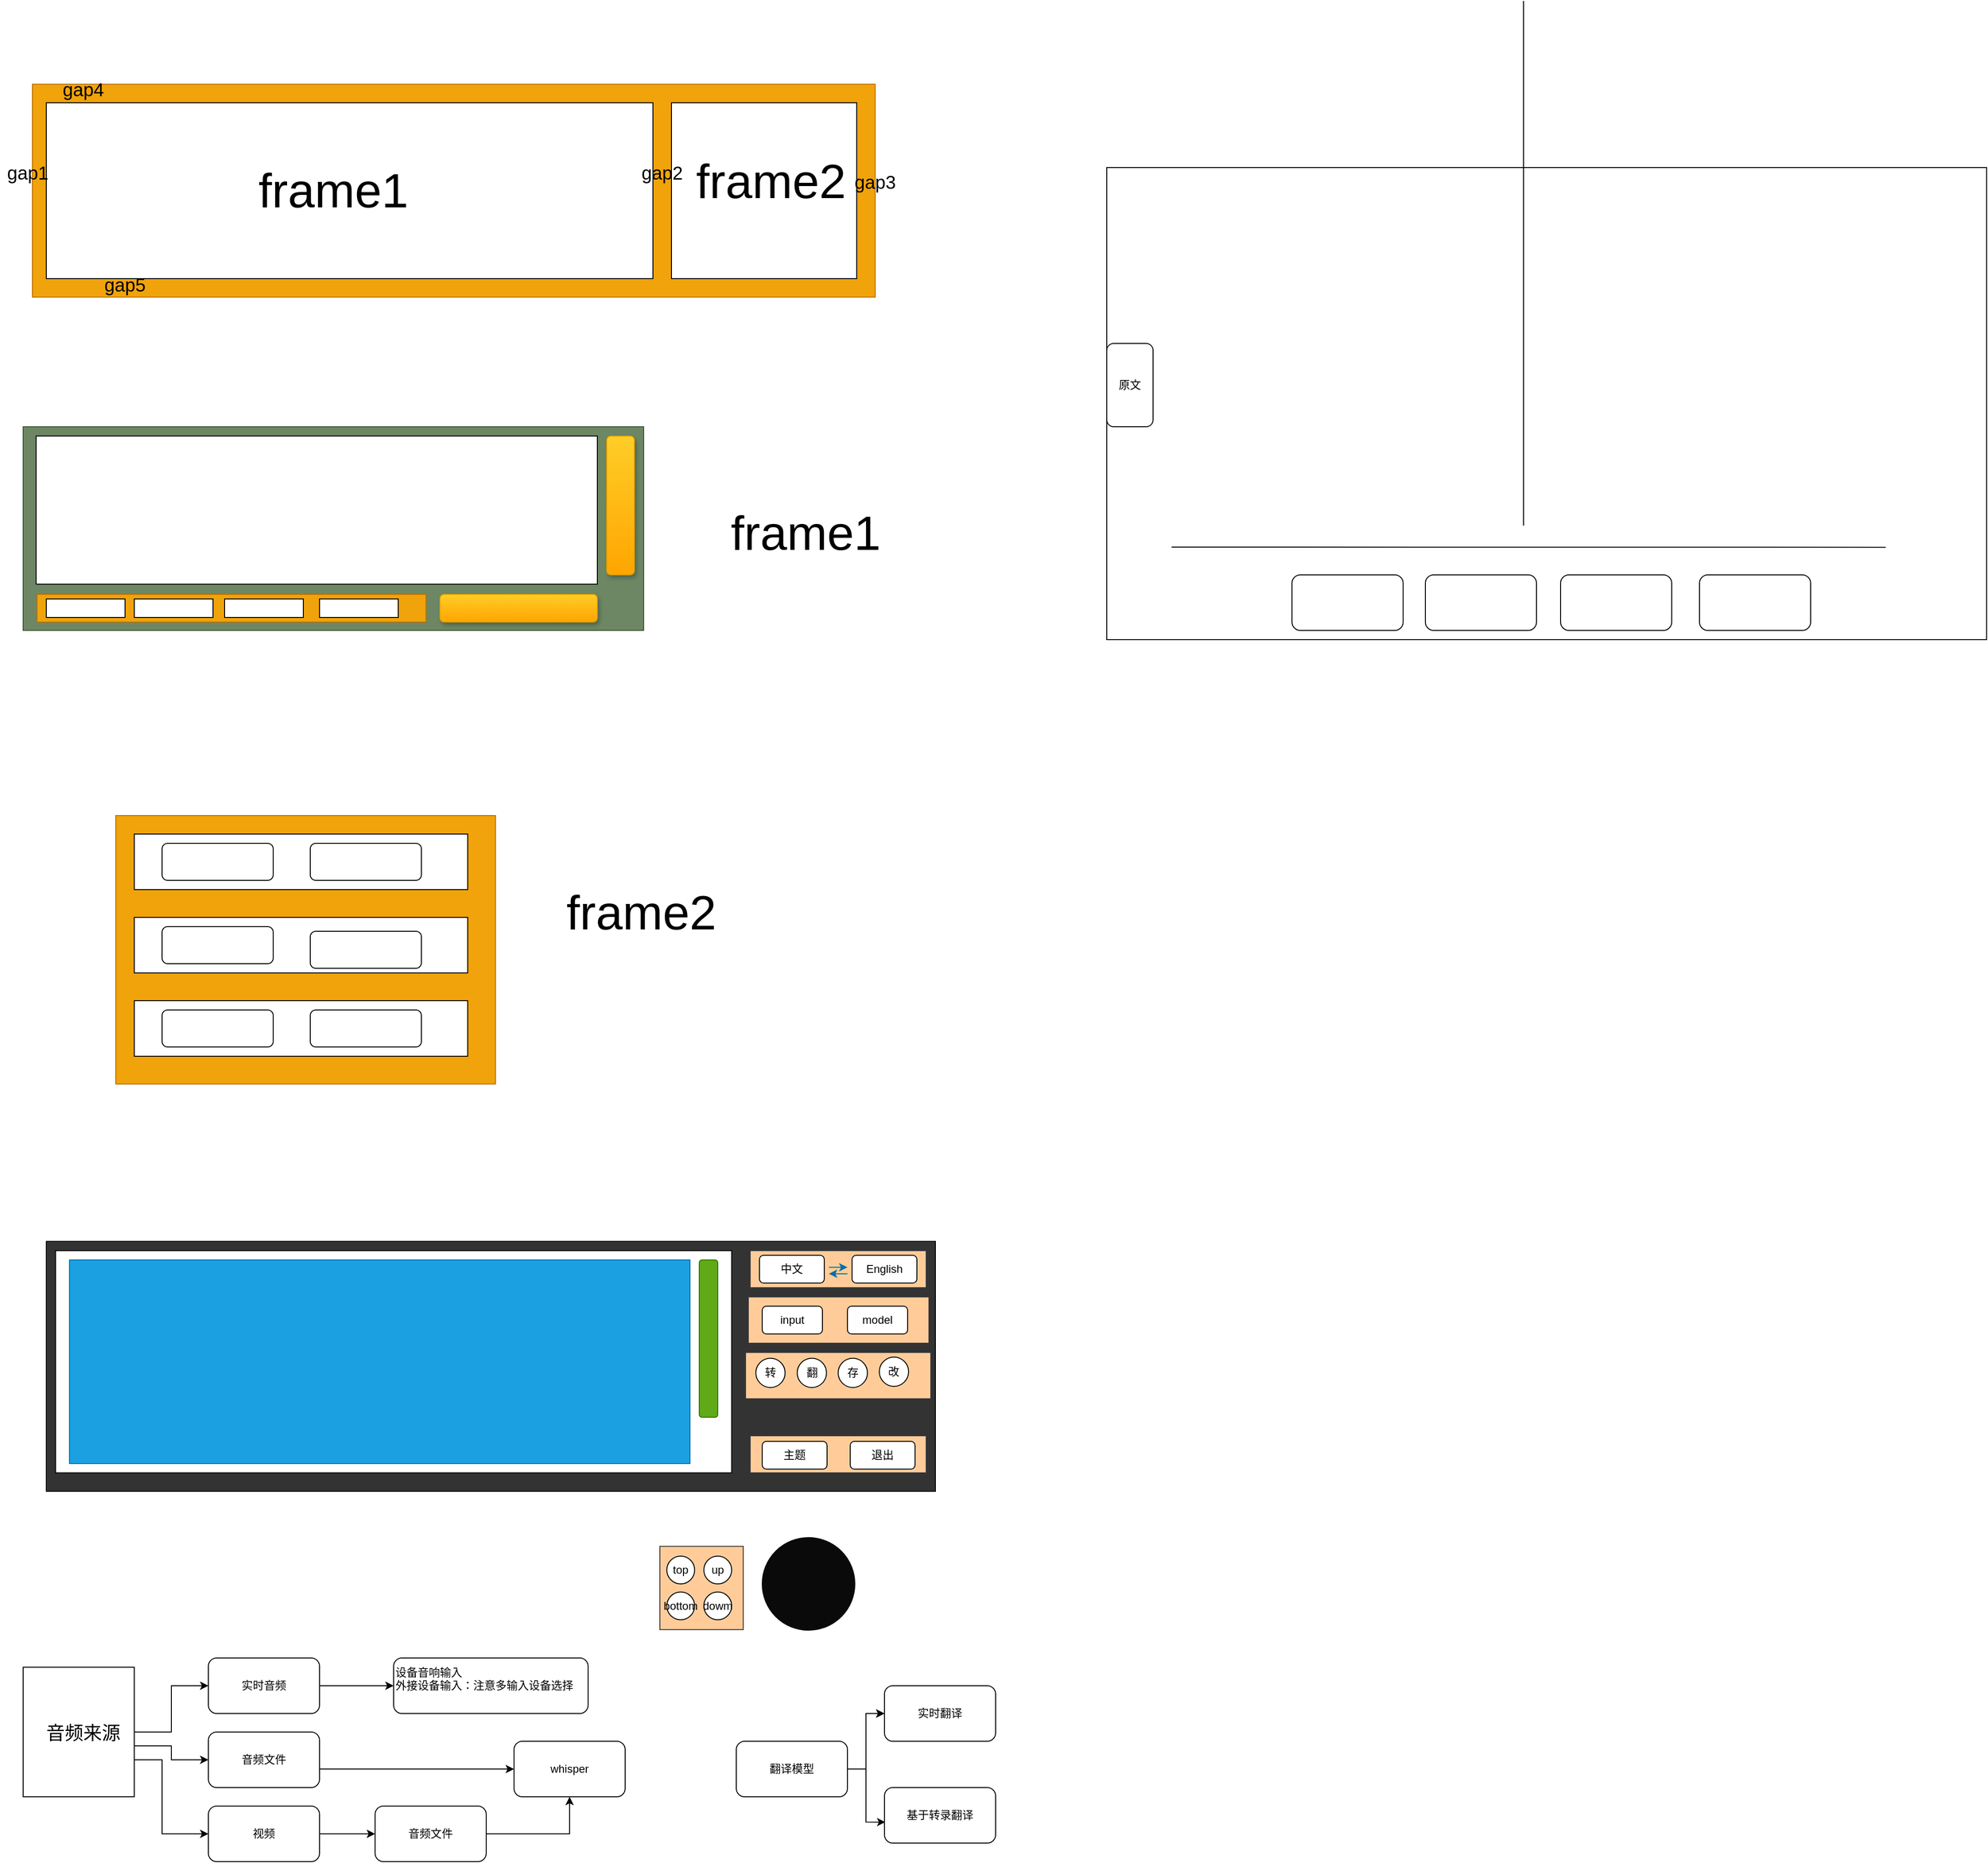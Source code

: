 <mxfile version="23.1.5" type="device">
  <diagram name="第 1 页" id="V5EbNqes7gqMUMs8YMRe">
    <mxGraphModel dx="4780" dy="4441" grid="1" gridSize="10" guides="1" tooltips="1" connect="1" arrows="1" fold="1" page="1" pageScale="1" pageWidth="1169" pageHeight="827" math="0" shadow="0">
      <root>
        <mxCell id="0" />
        <mxCell id="1" parent="0" />
        <mxCell id="Vj6sFvklFlHXh2tWmXzL-31" value="" style="group" parent="1" vertex="1" connectable="0">
          <mxGeometry x="807.5" y="459.38" width="105" height="110" as="geometry" />
        </mxCell>
        <mxCell id="Vj6sFvklFlHXh2tWmXzL-32" value="" style="rounded=0;whiteSpace=wrap;html=1;fillColor=#ffcc99;strokeColor=#36393d;" parent="Vj6sFvklFlHXh2tWmXzL-31" vertex="1">
          <mxGeometry width="90" height="90" as="geometry" />
        </mxCell>
        <mxCell id="Vj6sFvklFlHXh2tWmXzL-39" value="" style="group" parent="Vj6sFvklFlHXh2tWmXzL-31" vertex="1" connectable="0">
          <mxGeometry x="7.5" y="10.63" width="70" height="68.75" as="geometry" />
        </mxCell>
        <mxCell id="Vj6sFvklFlHXh2tWmXzL-34" value="top" style="ellipse;whiteSpace=wrap;html=1;aspect=fixed;" parent="Vj6sFvklFlHXh2tWmXzL-39" vertex="1">
          <mxGeometry width="30" height="30" as="geometry" />
        </mxCell>
        <mxCell id="Vj6sFvklFlHXh2tWmXzL-35" value="up" style="ellipse;whiteSpace=wrap;html=1;aspect=fixed;" parent="Vj6sFvklFlHXh2tWmXzL-39" vertex="1">
          <mxGeometry x="40" width="30" height="30" as="geometry" />
        </mxCell>
        <mxCell id="Vj6sFvklFlHXh2tWmXzL-36" value="bottom" style="ellipse;whiteSpace=wrap;html=1;aspect=fixed;" parent="Vj6sFvklFlHXh2tWmXzL-39" vertex="1">
          <mxGeometry y="38.75" width="30" height="30" as="geometry" />
        </mxCell>
        <mxCell id="Vj6sFvklFlHXh2tWmXzL-37" value="dowm" style="ellipse;whiteSpace=wrap;html=1;aspect=fixed;" parent="Vj6sFvklFlHXh2tWmXzL-39" vertex="1">
          <mxGeometry x="40" y="38.75" width="30" height="30" as="geometry" />
        </mxCell>
        <mxCell id="z3aPTN1xRcMKhVOIMbqU-1" value="" style="rounded=0;whiteSpace=wrap;html=1;fillColor=#333333;" parent="1" vertex="1">
          <mxGeometry x="145" y="130" width="960" height="270" as="geometry" />
        </mxCell>
        <mxCell id="z3aPTN1xRcMKhVOIMbqU-2" value="" style="rounded=0;whiteSpace=wrap;html=1;" parent="1" vertex="1">
          <mxGeometry x="155" y="140" width="730" height="240" as="geometry" />
        </mxCell>
        <mxCell id="iYKhy5-TffIa7aATphuN-3" style="edgeStyle=orthogonalEdgeStyle;rounded=0;orthogonalLoop=1;jettySize=auto;html=1;entryX=0;entryY=0.5;entryDx=0;entryDy=0;" parent="1" source="z3aPTN1xRcMKhVOIMbqU-23" target="iYKhy5-TffIa7aATphuN-2" edge="1">
          <mxGeometry relative="1" as="geometry" />
        </mxCell>
        <mxCell id="z3aPTN1xRcMKhVOIMbqU-23" value="" style="rounded=0;whiteSpace=wrap;html=1;" parent="1" vertex="1">
          <mxGeometry x="120" y="590" width="120" height="140" as="geometry" />
        </mxCell>
        <mxCell id="iYKhy5-TffIa7aATphuN-8" style="edgeStyle=orthogonalEdgeStyle;rounded=0;orthogonalLoop=1;jettySize=auto;html=1;exitX=1;exitY=0.75;exitDx=0;exitDy=0;entryX=0;entryY=0.5;entryDx=0;entryDy=0;" parent="1" source="iYKhy5-TffIa7aATphuN-1" target="iYKhy5-TffIa7aATphuN-6" edge="1">
          <mxGeometry relative="1" as="geometry" />
        </mxCell>
        <mxCell id="iYKhy5-TffIa7aATphuN-9" style="edgeStyle=orthogonalEdgeStyle;rounded=0;orthogonalLoop=1;jettySize=auto;html=1;exitX=1;exitY=1;exitDx=0;exitDy=0;entryX=0;entryY=0.5;entryDx=0;entryDy=0;" parent="1" source="iYKhy5-TffIa7aATphuN-1" target="iYKhy5-TffIa7aATphuN-7" edge="1">
          <mxGeometry relative="1" as="geometry">
            <Array as="points">
              <mxPoint x="270" y="690" />
              <mxPoint x="270" y="770" />
            </Array>
          </mxGeometry>
        </mxCell>
        <mxCell id="iYKhy5-TffIa7aATphuN-1" value="&lt;font style=&quot;font-size: 20px;&quot;&gt;音频来源&lt;/font&gt;" style="text;html=1;align=center;verticalAlign=middle;whiteSpace=wrap;rounded=0;" parent="1" vertex="1">
          <mxGeometry x="130" y="630" width="110" height="60" as="geometry" />
        </mxCell>
        <mxCell id="iYKhy5-TffIa7aATphuN-5" value="" style="edgeStyle=orthogonalEdgeStyle;rounded=0;orthogonalLoop=1;jettySize=auto;html=1;" parent="1" source="iYKhy5-TffIa7aATphuN-2" target="iYKhy5-TffIa7aATphuN-4" edge="1">
          <mxGeometry relative="1" as="geometry" />
        </mxCell>
        <mxCell id="iYKhy5-TffIa7aATphuN-2" value="实时音频" style="rounded=1;whiteSpace=wrap;html=1;" parent="1" vertex="1">
          <mxGeometry x="320" y="580" width="120" height="60" as="geometry" />
        </mxCell>
        <mxCell id="iYKhy5-TffIa7aATphuN-4" value="设备音响输入&lt;br&gt;外接设备输入：注意多输入设备选择&lt;br&gt;&lt;div style=&quot;&quot;&gt;&lt;br&gt;&lt;/div&gt;" style="rounded=1;whiteSpace=wrap;html=1;align=left;" parent="1" vertex="1">
          <mxGeometry x="520" y="580" width="210" height="60" as="geometry" />
        </mxCell>
        <mxCell id="iYKhy5-TffIa7aATphuN-12" style="edgeStyle=orthogonalEdgeStyle;rounded=0;orthogonalLoop=1;jettySize=auto;html=1;entryX=0;entryY=0.5;entryDx=0;entryDy=0;" parent="1" source="iYKhy5-TffIa7aATphuN-6" target="iYKhy5-TffIa7aATphuN-14" edge="1">
          <mxGeometry relative="1" as="geometry">
            <mxPoint x="700" y="690" as="targetPoint" />
            <Array as="points">
              <mxPoint x="570" y="700" />
              <mxPoint x="570" y="700" />
            </Array>
          </mxGeometry>
        </mxCell>
        <mxCell id="iYKhy5-TffIa7aATphuN-6" value="音频文件" style="rounded=1;whiteSpace=wrap;html=1;" parent="1" vertex="1">
          <mxGeometry x="320" y="660" width="120" height="60" as="geometry" />
        </mxCell>
        <mxCell id="iYKhy5-TffIa7aATphuN-11" style="edgeStyle=orthogonalEdgeStyle;rounded=0;orthogonalLoop=1;jettySize=auto;html=1;entryX=0;entryY=0.5;entryDx=0;entryDy=0;" parent="1" source="iYKhy5-TffIa7aATphuN-7" target="iYKhy5-TffIa7aATphuN-10" edge="1">
          <mxGeometry relative="1" as="geometry" />
        </mxCell>
        <mxCell id="iYKhy5-TffIa7aATphuN-7" value="视频" style="rounded=1;whiteSpace=wrap;html=1;" parent="1" vertex="1">
          <mxGeometry x="320" y="740" width="120" height="60" as="geometry" />
        </mxCell>
        <mxCell id="iYKhy5-TffIa7aATphuN-13" style="edgeStyle=orthogonalEdgeStyle;rounded=0;orthogonalLoop=1;jettySize=auto;html=1;entryX=0.5;entryY=1;entryDx=0;entryDy=0;" parent="1" source="iYKhy5-TffIa7aATphuN-10" target="iYKhy5-TffIa7aATphuN-14" edge="1">
          <mxGeometry relative="1" as="geometry">
            <mxPoint x="750" y="710" as="targetPoint" />
          </mxGeometry>
        </mxCell>
        <mxCell id="iYKhy5-TffIa7aATphuN-10" value="音频文件" style="rounded=1;whiteSpace=wrap;html=1;" parent="1" vertex="1">
          <mxGeometry x="500" y="740" width="120" height="60" as="geometry" />
        </mxCell>
        <mxCell id="iYKhy5-TffIa7aATphuN-14" value="whisper" style="rounded=1;whiteSpace=wrap;html=1;" parent="1" vertex="1">
          <mxGeometry x="650" y="670" width="120" height="60" as="geometry" />
        </mxCell>
        <mxCell id="iYKhy5-TffIa7aATphuN-17" value="" style="edgeStyle=orthogonalEdgeStyle;rounded=0;orthogonalLoop=1;jettySize=auto;html=1;" parent="1" source="iYKhy5-TffIa7aATphuN-15" target="iYKhy5-TffIa7aATphuN-16" edge="1">
          <mxGeometry relative="1" as="geometry" />
        </mxCell>
        <mxCell id="iYKhy5-TffIa7aATphuN-18" value="" style="edgeStyle=orthogonalEdgeStyle;rounded=0;orthogonalLoop=1;jettySize=auto;html=1;" parent="1" source="iYKhy5-TffIa7aATphuN-15" target="iYKhy5-TffIa7aATphuN-16" edge="1">
          <mxGeometry relative="1" as="geometry" />
        </mxCell>
        <mxCell id="iYKhy5-TffIa7aATphuN-19" style="edgeStyle=orthogonalEdgeStyle;rounded=0;orthogonalLoop=1;jettySize=auto;html=1;entryX=0.008;entryY=0.622;entryDx=0;entryDy=0;entryPerimeter=0;" parent="1" source="iYKhy5-TffIa7aATphuN-15" target="iYKhy5-TffIa7aATphuN-20" edge="1">
          <mxGeometry relative="1" as="geometry">
            <mxPoint x="1030" y="760" as="targetPoint" />
          </mxGeometry>
        </mxCell>
        <mxCell id="iYKhy5-TffIa7aATphuN-15" value="翻译模型" style="rounded=1;whiteSpace=wrap;html=1;" parent="1" vertex="1">
          <mxGeometry x="890" y="670" width="120" height="60" as="geometry" />
        </mxCell>
        <mxCell id="iYKhy5-TffIa7aATphuN-16" value="实时翻译" style="rounded=1;whiteSpace=wrap;html=1;" parent="1" vertex="1">
          <mxGeometry x="1050" y="610" width="120" height="60" as="geometry" />
        </mxCell>
        <mxCell id="iYKhy5-TffIa7aATphuN-20" value="基于转录翻译" style="rounded=1;whiteSpace=wrap;html=1;" parent="1" vertex="1">
          <mxGeometry x="1050" y="720" width="120" height="60" as="geometry" />
        </mxCell>
        <mxCell id="Vj6sFvklFlHXh2tWmXzL-15" value="" style="group" parent="1" vertex="1" connectable="0">
          <mxGeometry x="905" y="140" width="190" height="40" as="geometry" />
        </mxCell>
        <mxCell id="Vj6sFvklFlHXh2tWmXzL-3" value="" style="rounded=0;whiteSpace=wrap;html=1;fillColor=#ffcc99;strokeColor=#36393d;" parent="Vj6sFvklFlHXh2tWmXzL-15" vertex="1">
          <mxGeometry width="190" height="40" as="geometry" />
        </mxCell>
        <mxCell id="Vj6sFvklFlHXh2tWmXzL-4" value="中文" style="rounded=1;whiteSpace=wrap;html=1;" parent="Vj6sFvklFlHXh2tWmXzL-15" vertex="1">
          <mxGeometry x="10" y="5" width="70" height="30" as="geometry" />
        </mxCell>
        <mxCell id="Vj6sFvklFlHXh2tWmXzL-5" value="English" style="rounded=1;whiteSpace=wrap;html=1;" parent="Vj6sFvklFlHXh2tWmXzL-15" vertex="1">
          <mxGeometry x="110" y="5" width="70" height="30" as="geometry" />
        </mxCell>
        <mxCell id="Vj6sFvklFlHXh2tWmXzL-12" value="" style="group" parent="Vj6sFvklFlHXh2tWmXzL-15" vertex="1" connectable="0">
          <mxGeometry x="85" y="18" width="20" height="7" as="geometry" />
        </mxCell>
        <mxCell id="Vj6sFvklFlHXh2tWmXzL-6" value="" style="endArrow=classic;html=1;rounded=1;fillColor=#1ba1e2;strokeColor=#006EAF;curved=0;" parent="Vj6sFvklFlHXh2tWmXzL-12" edge="1">
          <mxGeometry width="50" height="50" relative="1" as="geometry">
            <mxPoint as="sourcePoint" />
            <mxPoint x="20" as="targetPoint" />
          </mxGeometry>
        </mxCell>
        <mxCell id="Vj6sFvklFlHXh2tWmXzL-7" value="" style="endArrow=classic;html=1;rounded=0;fillColor=#1ba1e2;strokeColor=#006EAF;" parent="Vj6sFvklFlHXh2tWmXzL-12" edge="1">
          <mxGeometry width="50" height="50" relative="1" as="geometry">
            <mxPoint x="20" y="7" as="sourcePoint" />
            <mxPoint y="7" as="targetPoint" />
          </mxGeometry>
        </mxCell>
        <mxCell id="Vj6sFvklFlHXh2tWmXzL-16" value="" style="rounded=0;whiteSpace=wrap;html=1;fillColor=#ffcc99;strokeColor=#36393d;" parent="1" vertex="1">
          <mxGeometry x="905" y="340" width="190" height="40" as="geometry" />
        </mxCell>
        <mxCell id="Vj6sFvklFlHXh2tWmXzL-17" value="" style="group" parent="1" vertex="1" connectable="0">
          <mxGeometry x="918" y="346" width="165" height="30" as="geometry" />
        </mxCell>
        <mxCell id="z3aPTN1xRcMKhVOIMbqU-21" value="退出" style="rounded=1;whiteSpace=wrap;html=1;" parent="Vj6sFvklFlHXh2tWmXzL-17" vertex="1">
          <mxGeometry x="95" width="70" height="30" as="geometry" />
        </mxCell>
        <mxCell id="Vj6sFvklFlHXh2tWmXzL-1" value="主题" style="rounded=1;whiteSpace=wrap;html=1;" parent="Vj6sFvklFlHXh2tWmXzL-17" vertex="1">
          <mxGeometry width="70" height="30" as="geometry" />
        </mxCell>
        <mxCell id="Vj6sFvklFlHXh2tWmXzL-22" value="" style="group" parent="1" vertex="1" connectable="0">
          <mxGeometry x="900" y="250" width="200" height="50" as="geometry" />
        </mxCell>
        <mxCell id="Vj6sFvklFlHXh2tWmXzL-23" value="" style="rounded=0;whiteSpace=wrap;html=1;fillColor=#ffcc99;strokeColor=#36393d;" parent="Vj6sFvklFlHXh2tWmXzL-22" vertex="1">
          <mxGeometry width="200" height="50" as="geometry" />
        </mxCell>
        <mxCell id="Vj6sFvklFlHXh2tWmXzL-24" value="转" style="ellipse;whiteSpace=wrap;html=1;aspect=fixed;" parent="Vj6sFvklFlHXh2tWmXzL-22" vertex="1">
          <mxGeometry x="11.111" y="6.25" width="31.579" height="31.579" as="geometry" />
        </mxCell>
        <mxCell id="Vj6sFvklFlHXh2tWmXzL-25" value="翻" style="ellipse;whiteSpace=wrap;html=1;aspect=fixed;" parent="Vj6sFvklFlHXh2tWmXzL-22" vertex="1">
          <mxGeometry x="55.789" y="6.25" width="31.579" height="31.579" as="geometry" />
        </mxCell>
        <mxCell id="Vj6sFvklFlHXh2tWmXzL-26" value="存" style="ellipse;whiteSpace=wrap;html=1;aspect=fixed;" parent="Vj6sFvklFlHXh2tWmXzL-22" vertex="1">
          <mxGeometry x="100" y="6.25" width="31.579" height="31.579" as="geometry" />
        </mxCell>
        <mxCell id="Vj6sFvklFlHXh2tWmXzL-27" value="改" style="ellipse;whiteSpace=wrap;html=1;aspect=fixed;" parent="Vj6sFvklFlHXh2tWmXzL-22" vertex="1">
          <mxGeometry x="144.444" y="5" width="31.579" height="31.579" as="geometry" />
        </mxCell>
        <mxCell id="Vj6sFvklFlHXh2tWmXzL-29" value="" style="rounded=0;whiteSpace=wrap;html=1;fillColor=#1ba1e2;fontColor=#ffffff;strokeColor=#006EAF;glass=0;shadow=0;" parent="1" vertex="1">
          <mxGeometry x="170" y="150" width="670" height="220" as="geometry" />
        </mxCell>
        <mxCell id="Vj6sFvklFlHXh2tWmXzL-30" value="" style="rounded=1;whiteSpace=wrap;html=1;fillColor=#60a917;fontColor=#ffffff;strokeColor=#2D7600;" parent="1" vertex="1">
          <mxGeometry x="850" y="150" width="20" height="170" as="geometry" />
        </mxCell>
        <mxCell id="Vj6sFvklFlHXh2tWmXzL-38" value="" style="ellipse;whiteSpace=wrap;html=1;aspect=fixed;fillColor=#0a0a0a;fontColor=#ffffff;strokeColor=#0d0d0d;" parent="1" vertex="1">
          <mxGeometry x="918" y="450" width="100" height="100" as="geometry" />
        </mxCell>
        <mxCell id="Vj6sFvklFlHXh2tWmXzL-40" value="" style="rounded=0;whiteSpace=wrap;html=1;fillColor=#f0a30a;fontColor=#000000;strokeColor=#BD7000;" parent="1" vertex="1">
          <mxGeometry x="130" y="-1120" width="910" height="230" as="geometry" />
        </mxCell>
        <mxCell id="Vj6sFvklFlHXh2tWmXzL-41" value="" style="rounded=0;whiteSpace=wrap;html=1;" parent="1" vertex="1">
          <mxGeometry x="145" y="-1100" width="655" height="190" as="geometry" />
        </mxCell>
        <mxCell id="Vj6sFvklFlHXh2tWmXzL-42" value="" style="rounded=0;whiteSpace=wrap;html=1;" parent="1" vertex="1">
          <mxGeometry x="820" y="-1100" width="200" height="190" as="geometry" />
        </mxCell>
        <mxCell id="Vj6sFvklFlHXh2tWmXzL-43" value="&lt;font style=&quot;font-size: 52px;&quot;&gt;frame1&lt;/font&gt;" style="text;html=1;align=center;verticalAlign=middle;whiteSpace=wrap;rounded=0;" parent="1" vertex="1">
          <mxGeometry x="320" y="-1030" width="270" height="50" as="geometry" />
        </mxCell>
        <mxCell id="Vj6sFvklFlHXh2tWmXzL-45" value="&lt;font style=&quot;font-size: 52px;&quot;&gt;frame2&lt;/font&gt;" style="text;html=1;align=center;verticalAlign=middle;whiteSpace=wrap;rounded=0;" parent="1" vertex="1">
          <mxGeometry x="830" y="-1040" width="195" height="50" as="geometry" />
        </mxCell>
        <mxCell id="Vj6sFvklFlHXh2tWmXzL-46" value="&lt;font style=&quot;font-size: 20px;&quot;&gt;gap5&lt;/font&gt;" style="text;html=1;align=center;verticalAlign=middle;whiteSpace=wrap;rounded=0;" parent="1" vertex="1">
          <mxGeometry x="200" y="-919" width="60" height="30" as="geometry" />
        </mxCell>
        <mxCell id="Vj6sFvklFlHXh2tWmXzL-47" value="&lt;font style=&quot;font-size: 20px;&quot;&gt;gap4&lt;/font&gt;" style="text;html=1;align=center;verticalAlign=middle;whiteSpace=wrap;rounded=0;" parent="1" vertex="1">
          <mxGeometry x="155" y="-1130" width="60" height="30" as="geometry" />
        </mxCell>
        <mxCell id="Vj6sFvklFlHXh2tWmXzL-48" value="&lt;font style=&quot;font-size: 20px;&quot;&gt;gap1&lt;/font&gt;" style="text;html=1;align=center;verticalAlign=middle;whiteSpace=wrap;rounded=0;" parent="1" vertex="1">
          <mxGeometry x="95" y="-1040" width="60" height="30" as="geometry" />
        </mxCell>
        <mxCell id="Vj6sFvklFlHXh2tWmXzL-49" value="&lt;font style=&quot;font-size: 20px;&quot;&gt;gap2&lt;/font&gt;" style="text;html=1;align=center;verticalAlign=middle;whiteSpace=wrap;rounded=0;" parent="1" vertex="1">
          <mxGeometry x="780" y="-1040" width="60" height="30" as="geometry" />
        </mxCell>
        <mxCell id="Vj6sFvklFlHXh2tWmXzL-50" value="&lt;font style=&quot;font-size: 20px;&quot;&gt;gap3&lt;/font&gt;" style="text;html=1;align=center;verticalAlign=middle;whiteSpace=wrap;rounded=0;" parent="1" vertex="1">
          <mxGeometry x="1010" y="-1030" width="60" height="30" as="geometry" />
        </mxCell>
        <mxCell id="Vj6sFvklFlHXh2tWmXzL-51" value="" style="rounded=0;whiteSpace=wrap;html=1;fillColor=#6d8764;fontColor=#ffffff;strokeColor=#3A5431;" parent="1" vertex="1">
          <mxGeometry x="120" y="-750" width="670" height="220" as="geometry" />
        </mxCell>
        <mxCell id="Vj6sFvklFlHXh2tWmXzL-52" value="" style="rounded=0;whiteSpace=wrap;html=1;fillColor=#f0a30a;fontColor=#000000;strokeColor=#BD7000;" parent="1" vertex="1">
          <mxGeometry x="220" y="-330" width="410" height="290" as="geometry" />
        </mxCell>
        <mxCell id="Vj6sFvklFlHXh2tWmXzL-53" value="" style="rounded=0;whiteSpace=wrap;html=1;" parent="1" vertex="1">
          <mxGeometry x="134" y="-740" width="606" height="160" as="geometry" />
        </mxCell>
        <mxCell id="Vj6sFvklFlHXh2tWmXzL-54" value="" style="rounded=1;whiteSpace=wrap;html=1;shadow=1;fillColor=#ffcd28;gradientColor=#ffa500;strokeColor=#d79b00;glass=0;" parent="1" vertex="1">
          <mxGeometry x="750" y="-740" width="30" height="150" as="geometry" />
        </mxCell>
        <mxCell id="Vj6sFvklFlHXh2tWmXzL-56" value="" style="rounded=0;whiteSpace=wrap;html=1;fillColor=#f0a30a;strokeColor=#BD7000;fontColor=#000000;" parent="1" vertex="1">
          <mxGeometry x="135" y="-569" width="420" height="30" as="geometry" />
        </mxCell>
        <mxCell id="Vj6sFvklFlHXh2tWmXzL-57" value="" style="rounded=1;whiteSpace=wrap;html=1;fillColor=#ffcd28;strokeColor=#d79b00;gradientColor=#ffa500;shadow=1;" parent="1" vertex="1">
          <mxGeometry x="570" y="-569" width="170" height="30" as="geometry" />
        </mxCell>
        <mxCell id="Vj6sFvklFlHXh2tWmXzL-58" value="" style="rounded=0;whiteSpace=wrap;html=1;" parent="1" vertex="1">
          <mxGeometry x="145" y="-564" width="85" height="20" as="geometry" />
        </mxCell>
        <mxCell id="Vj6sFvklFlHXh2tWmXzL-59" value="" style="rounded=0;whiteSpace=wrap;html=1;" parent="1" vertex="1">
          <mxGeometry x="240" y="-564" width="85" height="20" as="geometry" />
        </mxCell>
        <mxCell id="Vj6sFvklFlHXh2tWmXzL-60" value="" style="rounded=0;whiteSpace=wrap;html=1;" parent="1" vertex="1">
          <mxGeometry x="337.5" y="-564" width="85" height="20" as="geometry" />
        </mxCell>
        <mxCell id="Vj6sFvklFlHXh2tWmXzL-61" value="" style="rounded=0;whiteSpace=wrap;html=1;" parent="1" vertex="1">
          <mxGeometry x="440" y="-564" width="85" height="20" as="geometry" />
        </mxCell>
        <mxCell id="Vj6sFvklFlHXh2tWmXzL-62" value="&lt;font style=&quot;font-size: 52px;&quot;&gt;frame1&lt;/font&gt;" style="text;html=1;align=center;verticalAlign=middle;whiteSpace=wrap;rounded=0;" parent="1" vertex="1">
          <mxGeometry x="830" y="-660" width="270" height="50" as="geometry" />
        </mxCell>
        <mxCell id="Vj6sFvklFlHXh2tWmXzL-63" value="&lt;font style=&quot;font-size: 52px;&quot;&gt;frame2&lt;/font&gt;" style="text;html=1;align=center;verticalAlign=middle;whiteSpace=wrap;rounded=0;" parent="1" vertex="1">
          <mxGeometry x="690" y="-250" width="195" height="50" as="geometry" />
        </mxCell>
        <mxCell id="Vj6sFvklFlHXh2tWmXzL-64" value="" style="rounded=0;whiteSpace=wrap;html=1;" parent="1" vertex="1">
          <mxGeometry x="240" y="-310" width="360" height="60" as="geometry" />
        </mxCell>
        <mxCell id="Vj6sFvklFlHXh2tWmXzL-65" value="" style="rounded=0;whiteSpace=wrap;html=1;" parent="1" vertex="1">
          <mxGeometry x="240" y="-220" width="360" height="60" as="geometry" />
        </mxCell>
        <mxCell id="Vj6sFvklFlHXh2tWmXzL-66" value="" style="rounded=0;whiteSpace=wrap;html=1;" parent="1" vertex="1">
          <mxGeometry x="240" y="-130" width="360" height="60" as="geometry" />
        </mxCell>
        <mxCell id="Vj6sFvklFlHXh2tWmXzL-67" value="" style="rounded=1;whiteSpace=wrap;html=1;" parent="1" vertex="1">
          <mxGeometry x="270" y="-300" width="120" height="40" as="geometry" />
        </mxCell>
        <mxCell id="Vj6sFvklFlHXh2tWmXzL-68" value="" style="rounded=1;whiteSpace=wrap;html=1;" parent="1" vertex="1">
          <mxGeometry x="430" y="-300" width="120" height="40" as="geometry" />
        </mxCell>
        <mxCell id="Vj6sFvklFlHXh2tWmXzL-69" value="" style="rounded=1;whiteSpace=wrap;html=1;" parent="1" vertex="1">
          <mxGeometry x="270" y="-210" width="120" height="40" as="geometry" />
        </mxCell>
        <mxCell id="Vj6sFvklFlHXh2tWmXzL-70" value="" style="rounded=1;whiteSpace=wrap;html=1;" parent="1" vertex="1">
          <mxGeometry x="270" y="-120" width="120" height="40" as="geometry" />
        </mxCell>
        <mxCell id="Vj6sFvklFlHXh2tWmXzL-71" value="" style="rounded=1;whiteSpace=wrap;html=1;" parent="1" vertex="1">
          <mxGeometry x="430" y="-205" width="120" height="40" as="geometry" />
        </mxCell>
        <mxCell id="Vj6sFvklFlHXh2tWmXzL-72" value="" style="rounded=1;whiteSpace=wrap;html=1;" parent="1" vertex="1">
          <mxGeometry x="430" y="-120" width="120" height="40" as="geometry" />
        </mxCell>
        <mxCell id="Vj6sFvklFlHXh2tWmXzL-76" value="" style="group" parent="1" vertex="1" connectable="0">
          <mxGeometry x="903" y="190" width="195" height="50" as="geometry" />
        </mxCell>
        <mxCell id="z3aPTN1xRcMKhVOIMbqU-19" value="" style="rounded=0;whiteSpace=wrap;html=1;fillColor=#ffcc99;strokeColor=#36393d;" parent="Vj6sFvklFlHXh2tWmXzL-76" vertex="1">
          <mxGeometry width="195" height="50" as="geometry" />
        </mxCell>
        <mxCell id="Vj6sFvklFlHXh2tWmXzL-18" value="model" style="rounded=1;whiteSpace=wrap;html=1;" parent="Vj6sFvklFlHXh2tWmXzL-76" vertex="1">
          <mxGeometry x="107" y="10" width="65" height="30" as="geometry" />
        </mxCell>
        <mxCell id="Vj6sFvklFlHXh2tWmXzL-19" value="input" style="rounded=1;whiteSpace=wrap;html=1;" parent="Vj6sFvklFlHXh2tWmXzL-76" vertex="1">
          <mxGeometry x="15" y="10" width="65" height="30" as="geometry" />
        </mxCell>
        <mxCell id="6M69AKEkceTcm6-LMQbg-1" value="" style="rounded=0;whiteSpace=wrap;html=1;" vertex="1" parent="1">
          <mxGeometry x="1290" y="-1030" width="950" height="510" as="geometry" />
        </mxCell>
        <mxCell id="6M69AKEkceTcm6-LMQbg-2" value="" style="rounded=1;whiteSpace=wrap;html=1;" vertex="1" parent="1">
          <mxGeometry x="1490" y="-590" width="120" height="60" as="geometry" />
        </mxCell>
        <mxCell id="6M69AKEkceTcm6-LMQbg-3" value="" style="rounded=1;whiteSpace=wrap;html=1;" vertex="1" parent="1">
          <mxGeometry x="1634" y="-590" width="120" height="60" as="geometry" />
        </mxCell>
        <mxCell id="6M69AKEkceTcm6-LMQbg-4" value="" style="rounded=1;whiteSpace=wrap;html=1;" vertex="1" parent="1">
          <mxGeometry x="1780" y="-590" width="120" height="60" as="geometry" />
        </mxCell>
        <mxCell id="6M69AKEkceTcm6-LMQbg-5" value="" style="rounded=1;whiteSpace=wrap;html=1;" vertex="1" parent="1">
          <mxGeometry x="1930" y="-590" width="120" height="60" as="geometry" />
        </mxCell>
        <mxCell id="6M69AKEkceTcm6-LMQbg-6" value="原文" style="rounded=1;whiteSpace=wrap;html=1;" vertex="1" parent="1">
          <mxGeometry x="1290" y="-840" width="50" height="90" as="geometry" />
        </mxCell>
        <mxCell id="6M69AKEkceTcm6-LMQbg-7" value="" style="endArrow=none;html=1;rounded=0;" edge="1" parent="1">
          <mxGeometry width="50" height="50" relative="1" as="geometry">
            <mxPoint x="1740" y="-1210" as="sourcePoint" />
            <mxPoint x="1740" y="-643.2" as="targetPoint" />
          </mxGeometry>
        </mxCell>
        <mxCell id="6M69AKEkceTcm6-LMQbg-8" value="" style="endArrow=none;html=1;rounded=0;" edge="1" parent="1">
          <mxGeometry width="50" height="50" relative="1" as="geometry">
            <mxPoint x="2131.11" y="-619.8" as="sourcePoint" />
            <mxPoint x="1360.003" y="-620.0" as="targetPoint" />
          </mxGeometry>
        </mxCell>
      </root>
    </mxGraphModel>
  </diagram>
</mxfile>
